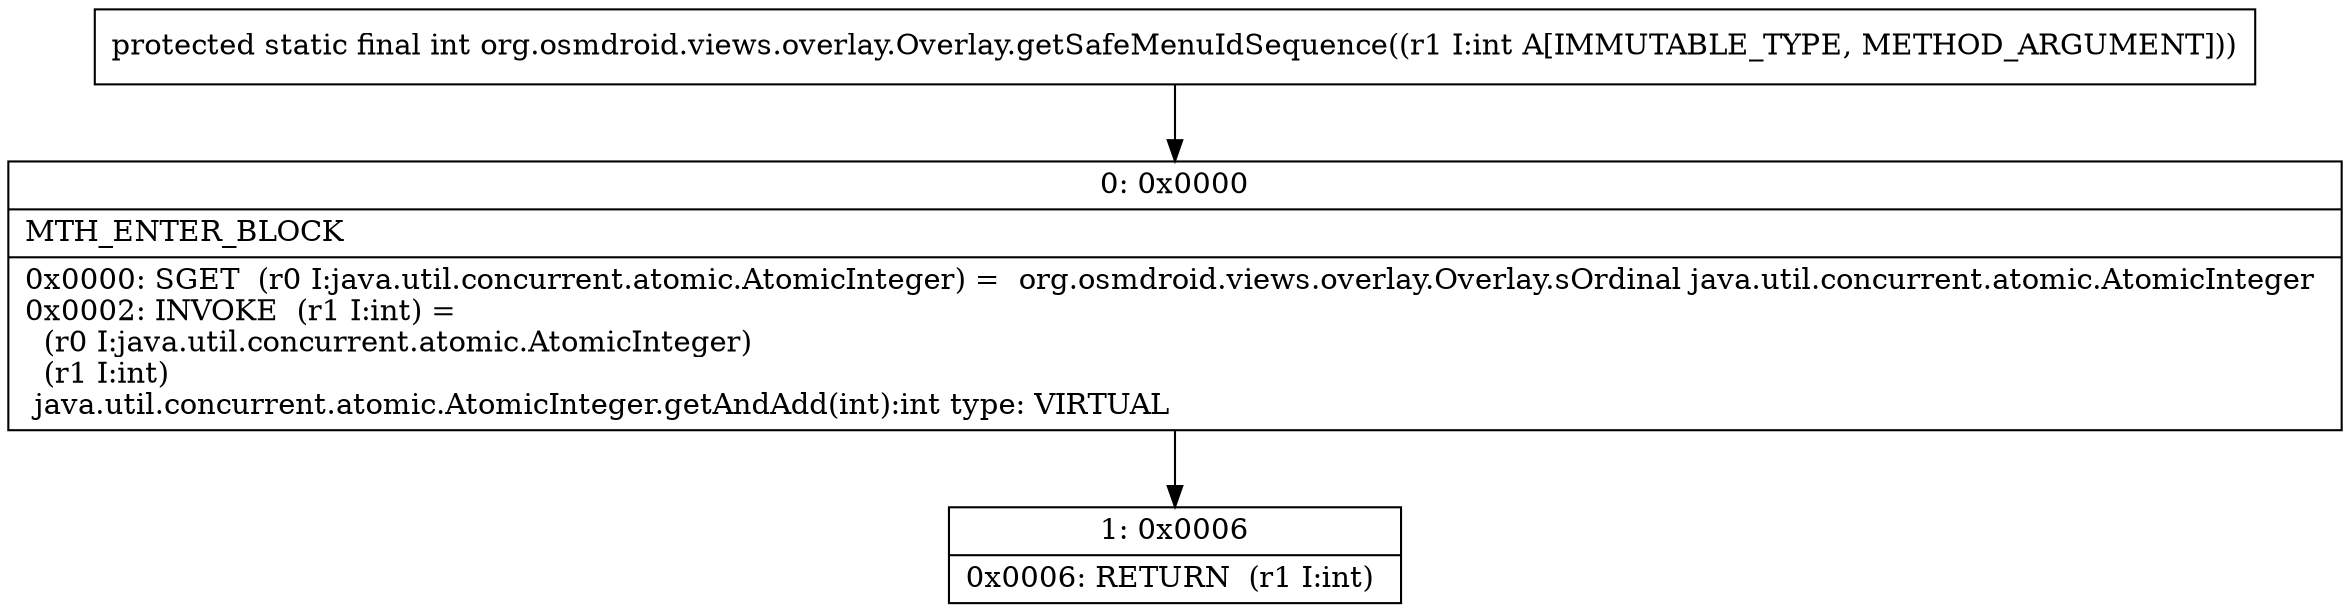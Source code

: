 digraph "CFG fororg.osmdroid.views.overlay.Overlay.getSafeMenuIdSequence(I)I" {
Node_0 [shape=record,label="{0\:\ 0x0000|MTH_ENTER_BLOCK\l|0x0000: SGET  (r0 I:java.util.concurrent.atomic.AtomicInteger) =  org.osmdroid.views.overlay.Overlay.sOrdinal java.util.concurrent.atomic.AtomicInteger \l0x0002: INVOKE  (r1 I:int) = \l  (r0 I:java.util.concurrent.atomic.AtomicInteger)\l  (r1 I:int)\l java.util.concurrent.atomic.AtomicInteger.getAndAdd(int):int type: VIRTUAL \l}"];
Node_1 [shape=record,label="{1\:\ 0x0006|0x0006: RETURN  (r1 I:int) \l}"];
MethodNode[shape=record,label="{protected static final int org.osmdroid.views.overlay.Overlay.getSafeMenuIdSequence((r1 I:int A[IMMUTABLE_TYPE, METHOD_ARGUMENT])) }"];
MethodNode -> Node_0;
Node_0 -> Node_1;
}

